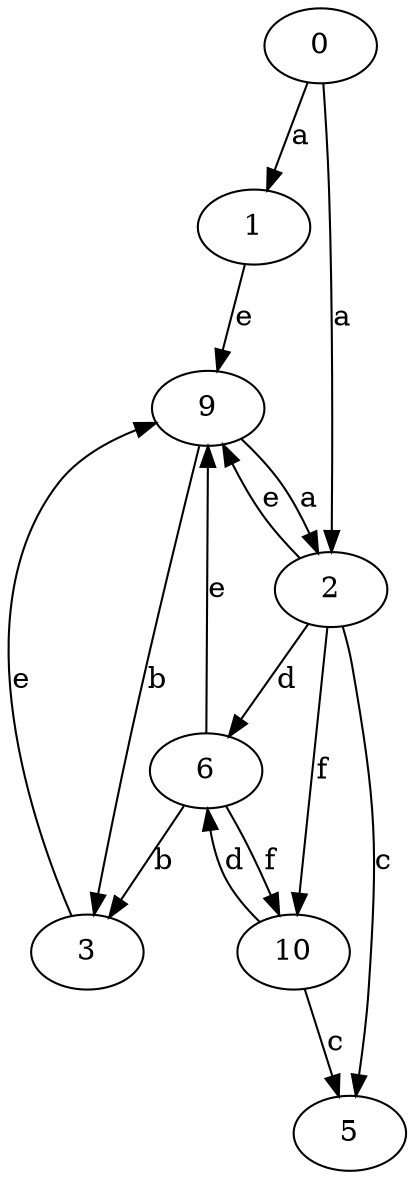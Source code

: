 strict digraph  {
1;
2;
3;
5;
6;
0;
9;
10;
1 -> 9  [label=e];
2 -> 5  [label=c];
2 -> 6  [label=d];
2 -> 9  [label=e];
2 -> 10  [label=f];
3 -> 9  [label=e];
6 -> 3  [label=b];
6 -> 9  [label=e];
6 -> 10  [label=f];
0 -> 1  [label=a];
0 -> 2  [label=a];
9 -> 2  [label=a];
9 -> 3  [label=b];
10 -> 5  [label=c];
10 -> 6  [label=d];
}

